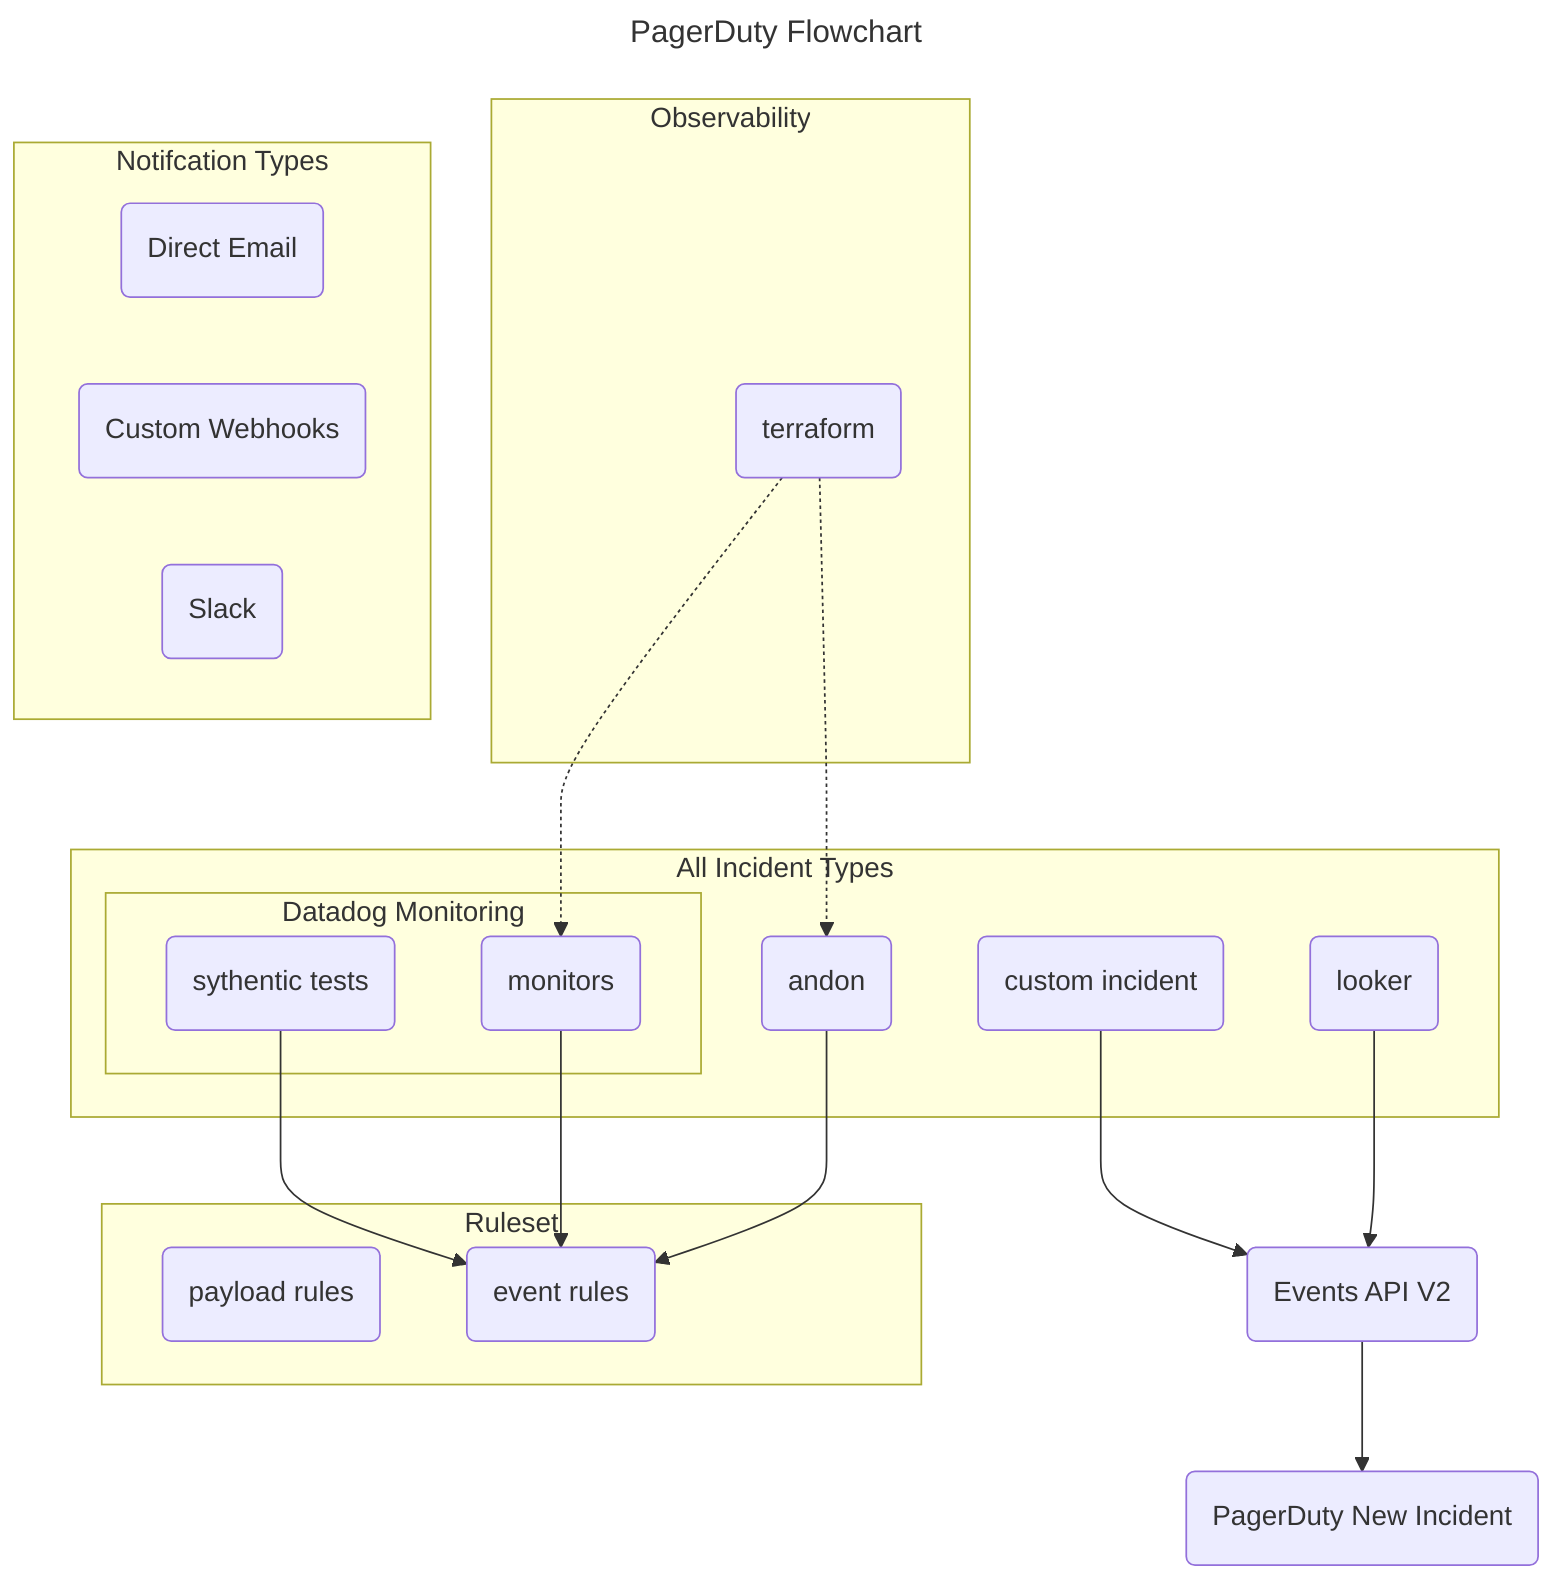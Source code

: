 ---
title: PagerDuty Flowchart
---
flowchart TD

subgraph Observability
    A(terraform)
end

subgraph All Incident Types
    subgraph Datadog Monitoring
        B(sythentic tests)
        A(terraform)-.->C(monitors)
    end
    D(andon)
    A(terraform)-.->D(andon)
    E(custom incident)
    F(looker)
end

E(custom incident)-->G(Events API V2)
F(looker)-->G(Events API 2)

G(Events API V2)-->H(PagerDuty New Incident)

subgraph Ruleset
    I(payload rules)
    B(sythentic tests)-->J(event rules)
    C(monitors)-->J(event rules)
    D(andon)-->J(event rules)
end

subgraph Notifcation Types
    K(Direct Email)
    L(Custom Webhooks)
    M(Slack)
end

%% style A fill:#f9f,stroke:#333,stroke-width:4px
%% style Observability font-weight:bold